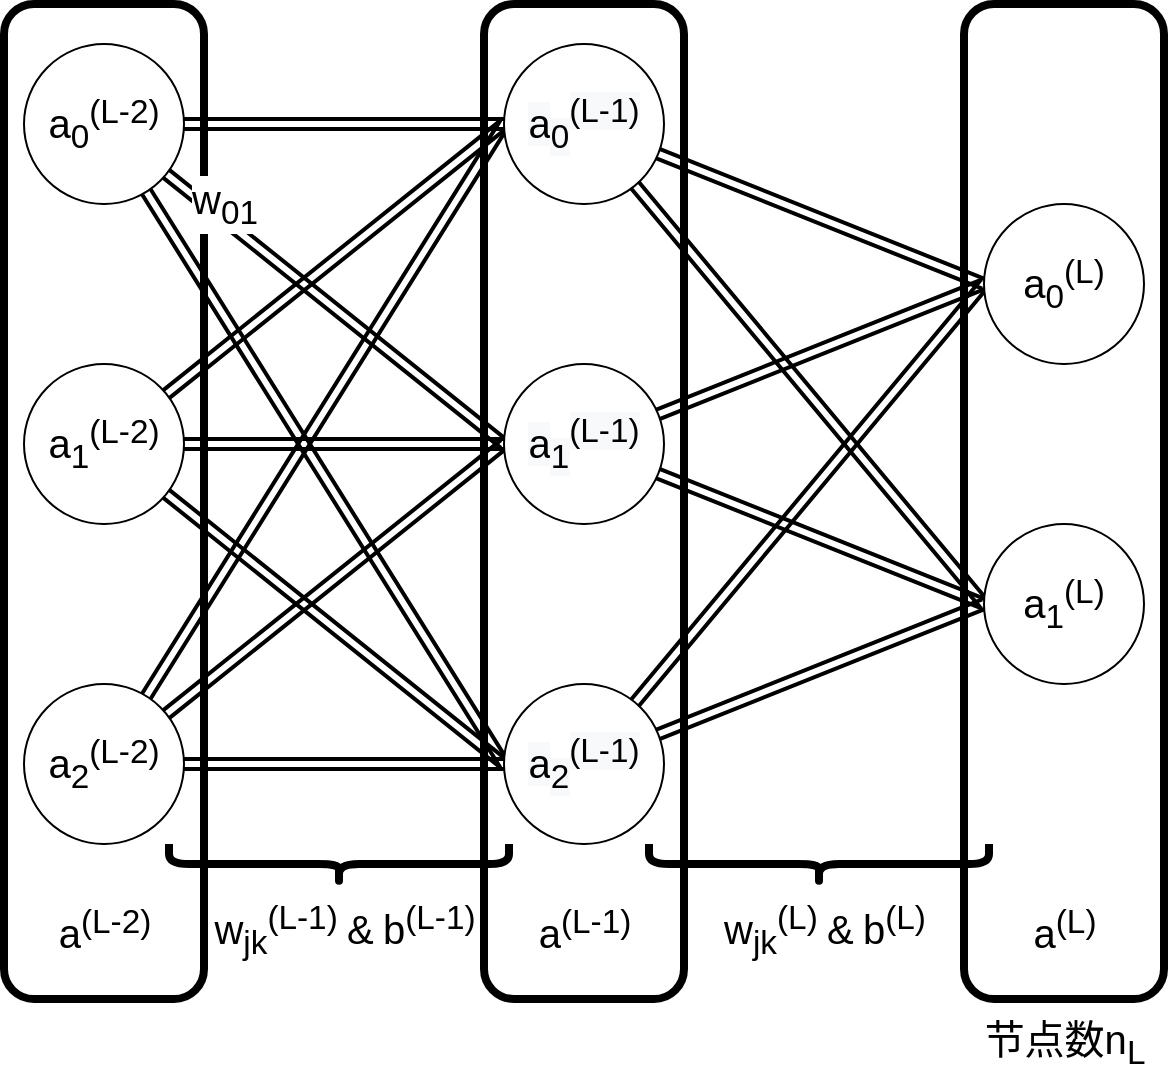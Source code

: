 <mxfile version="14.6.13" type="device" pages="2"><diagram id="k59d4pKHFKGtrZ9h0kl6" name="MPL结构图"><mxGraphModel dx="836" dy="644" grid="1" gridSize="10" guides="1" tooltips="1" connect="1" arrows="1" fold="1" page="1" pageScale="1" pageWidth="1169" pageHeight="827" math="0" shadow="0"><root><mxCell id="0"/><mxCell id="1" parent="0"/><mxCell id="XTNeGishHI0N2NLOKSFy-37" value="" style="rounded=1;whiteSpace=wrap;html=1;strokeWidth=4;" vertex="1" parent="1"><mxGeometry x="390" y="220" width="100" height="497.5" as="geometry"/></mxCell><mxCell id="XTNeGishHI0N2NLOKSFy-32" value="" style="rounded=1;whiteSpace=wrap;html=1;strokeWidth=4;" vertex="1" parent="1"><mxGeometry x="870" y="220" width="100" height="497.5" as="geometry"/></mxCell><mxCell id="XTNeGishHI0N2NLOKSFy-33" value="&lt;font style=&quot;font-size: 20px&quot;&gt;a&lt;sup&gt;(L)&lt;/sup&gt;&lt;/font&gt;" style="text;html=1;align=center;verticalAlign=middle;resizable=0;points=[];autosize=1;strokeColor=none;" vertex="1" parent="1"><mxGeometry x="895" y="667.5" width="50" height="30" as="geometry"/></mxCell><mxCell id="XTNeGishHI0N2NLOKSFy-28" value="" style="rounded=1;whiteSpace=wrap;html=1;strokeWidth=4;" vertex="1" parent="1"><mxGeometry x="630" y="220" width="100" height="497.5" as="geometry"/></mxCell><mxCell id="XTNeGishHI0N2NLOKSFy-10" style="edgeStyle=none;rounded=0;orthogonalLoop=1;jettySize=auto;html=1;entryX=0;entryY=0.5;entryDx=0;entryDy=0;strokeWidth=2;shape=link;" edge="1" parent="1" source="XTNeGishHI0N2NLOKSFy-1" target="XTNeGishHI0N2NLOKSFy-6"><mxGeometry relative="1" as="geometry"/></mxCell><mxCell id="XTNeGishHI0N2NLOKSFy-13" style="edgeStyle=none;shape=link;rounded=0;orthogonalLoop=1;jettySize=auto;html=1;strokeWidth=2;entryX=0;entryY=0.5;entryDx=0;entryDy=0;" edge="1" parent="1" source="XTNeGishHI0N2NLOKSFy-1" target="XTNeGishHI0N2NLOKSFy-5"><mxGeometry relative="1" as="geometry"/></mxCell><mxCell id="XTNeGishHI0N2NLOKSFy-15" style="edgeStyle=none;shape=link;rounded=0;orthogonalLoop=1;jettySize=auto;html=1;entryX=0;entryY=0.5;entryDx=0;entryDy=0;strokeWidth=2;" edge="1" parent="1" source="XTNeGishHI0N2NLOKSFy-1" target="XTNeGishHI0N2NLOKSFy-4"><mxGeometry relative="1" as="geometry"/></mxCell><mxCell id="XTNeGishHI0N2NLOKSFy-1" value="&lt;font style=&quot;font-size: 20px&quot;&gt;&lt;span style=&quot;font-family: &amp;#34;helvetica&amp;#34;&quot;&gt;a&lt;/span&gt;&lt;sub style=&quot;font-family: &amp;#34;helvetica&amp;#34;&quot;&gt;1&lt;/sub&gt;&lt;sup style=&quot;font-family: &amp;#34;helvetica&amp;#34;&quot;&gt;(L-2)&lt;/sup&gt;&lt;/font&gt;" style="ellipse;whiteSpace=wrap;html=1;aspect=fixed;" vertex="1" parent="1"><mxGeometry x="400" y="400" width="80" height="80" as="geometry"/></mxCell><mxCell id="XTNeGishHI0N2NLOKSFy-9" style="rounded=0;orthogonalLoop=1;jettySize=auto;html=1;entryX=0;entryY=0.5;entryDx=0;entryDy=0;shape=link;strokeWidth=2;" edge="1" parent="1" source="XTNeGishHI0N2NLOKSFy-2" target="XTNeGishHI0N2NLOKSFy-6"><mxGeometry relative="1" as="geometry"/></mxCell><mxCell id="XTNeGishHI0N2NLOKSFy-12" style="edgeStyle=none;shape=link;rounded=0;orthogonalLoop=1;jettySize=auto;html=1;strokeWidth=2;" edge="1" parent="1" source="XTNeGishHI0N2NLOKSFy-2" target="XTNeGishHI0N2NLOKSFy-5"><mxGeometry relative="1" as="geometry"/></mxCell><mxCell id="XTNeGishHI0N2NLOKSFy-16" value="&lt;font style=&quot;font-size: 20px&quot;&gt;w&lt;sub&gt;01&lt;/sub&gt;&lt;/font&gt;" style="edgeStyle=none;shape=link;rounded=0;orthogonalLoop=1;jettySize=auto;html=1;entryX=0;entryY=0.5;entryDx=0;entryDy=0;strokeWidth=2;" edge="1" parent="1" source="XTNeGishHI0N2NLOKSFy-2" target="XTNeGishHI0N2NLOKSFy-4"><mxGeometry x="-0.705" y="6" relative="1" as="geometry"><mxPoint as="offset"/></mxGeometry></mxCell><mxCell id="XTNeGishHI0N2NLOKSFy-2" value="&lt;font style=&quot;font-size: 20px&quot;&gt;&lt;span style=&quot;font-family: &amp;#34;helvetica&amp;#34;&quot;&gt;a&lt;/span&gt;&lt;sub style=&quot;font-family: &amp;#34;helvetica&amp;#34;&quot;&gt;0&lt;/sub&gt;&lt;sup style=&quot;font-family: &amp;#34;helvetica&amp;#34;&quot;&gt;(L-2)&lt;/sup&gt;&lt;/font&gt;" style="ellipse;whiteSpace=wrap;html=1;aspect=fixed;" vertex="1" parent="1"><mxGeometry x="400" y="240" width="80" height="80" as="geometry"/></mxCell><mxCell id="XTNeGishHI0N2NLOKSFy-11" style="edgeStyle=none;rounded=0;orthogonalLoop=1;jettySize=auto;html=1;entryX=0;entryY=0.5;entryDx=0;entryDy=0;shape=link;strokeWidth=2;" edge="1" parent="1" source="XTNeGishHI0N2NLOKSFy-3" target="XTNeGishHI0N2NLOKSFy-6"><mxGeometry relative="1" as="geometry"/></mxCell><mxCell id="XTNeGishHI0N2NLOKSFy-14" style="edgeStyle=none;shape=link;rounded=0;orthogonalLoop=1;jettySize=auto;html=1;entryX=0;entryY=0.5;entryDx=0;entryDy=0;strokeWidth=2;" edge="1" parent="1" source="XTNeGishHI0N2NLOKSFy-3" target="XTNeGishHI0N2NLOKSFy-5"><mxGeometry relative="1" as="geometry"/></mxCell><mxCell id="XTNeGishHI0N2NLOKSFy-17" style="edgeStyle=none;shape=link;rounded=0;orthogonalLoop=1;jettySize=auto;html=1;entryX=0;entryY=0.5;entryDx=0;entryDy=0;strokeWidth=2;" edge="1" parent="1" source="XTNeGishHI0N2NLOKSFy-3" target="XTNeGishHI0N2NLOKSFy-4"><mxGeometry relative="1" as="geometry"/></mxCell><mxCell id="XTNeGishHI0N2NLOKSFy-3" value="&lt;font style=&quot;font-size: 20px&quot;&gt;&lt;span style=&quot;font-family: &amp;#34;helvetica&amp;#34;&quot;&gt;a&lt;/span&gt;&lt;sub style=&quot;font-family: &amp;#34;helvetica&amp;#34;&quot;&gt;2&lt;/sub&gt;&lt;sup style=&quot;font-family: &amp;#34;helvetica&amp;#34;&quot;&gt;(L-2)&lt;/sup&gt;&lt;/font&gt;" style="ellipse;whiteSpace=wrap;html=1;aspect=fixed;" vertex="1" parent="1"><mxGeometry x="400" y="560" width="80" height="80" as="geometry"/></mxCell><mxCell id="XTNeGishHI0N2NLOKSFy-19" style="edgeStyle=none;shape=link;rounded=0;orthogonalLoop=1;jettySize=auto;html=1;entryX=0;entryY=0.5;entryDx=0;entryDy=0;strokeWidth=2;" edge="1" parent="1" source="XTNeGishHI0N2NLOKSFy-4" target="XTNeGishHI0N2NLOKSFy-7"><mxGeometry relative="1" as="geometry"/></mxCell><mxCell id="XTNeGishHI0N2NLOKSFy-22" style="edgeStyle=none;shape=link;rounded=0;orthogonalLoop=1;jettySize=auto;html=1;entryX=0;entryY=0.5;entryDx=0;entryDy=0;strokeWidth=2;" edge="1" parent="1" source="XTNeGishHI0N2NLOKSFy-4" target="XTNeGishHI0N2NLOKSFy-8"><mxGeometry relative="1" as="geometry"/></mxCell><mxCell id="XTNeGishHI0N2NLOKSFy-4" value="&lt;font style=&quot;font-size: 20px&quot;&gt;&lt;span style=&quot;color: rgb(0 , 0 , 0) ; font-style: normal ; font-weight: 400 ; letter-spacing: normal ; text-align: center ; text-indent: 0px ; text-transform: none ; word-spacing: 0px ; font-family: &amp;#34;helvetica&amp;#34; ; background-color: rgb(248 , 249 , 250) ; display: inline ; float: none&quot;&gt;a&lt;/span&gt;&lt;sub style=&quot;color: rgb(0 , 0 , 0) ; font-style: normal ; font-weight: 400 ; letter-spacing: normal ; text-align: center ; text-indent: 0px ; text-transform: none ; word-spacing: 0px ; font-family: &amp;#34;helvetica&amp;#34; ; background-color: rgb(248 , 249 , 250)&quot;&gt;1&lt;/sub&gt;&lt;sup style=&quot;color: rgb(0 , 0 , 0) ; font-style: normal ; font-weight: 400 ; letter-spacing: normal ; text-align: center ; text-indent: 0px ; text-transform: none ; word-spacing: 0px ; font-family: &amp;#34;helvetica&amp;#34; ; background-color: rgb(248 , 249 , 250)&quot;&gt;(L-1)&lt;/sup&gt;&lt;/font&gt;" style="ellipse;whiteSpace=wrap;html=1;aspect=fixed;" vertex="1" parent="1"><mxGeometry x="640" y="400" width="80" height="80" as="geometry"/></mxCell><mxCell id="XTNeGishHI0N2NLOKSFy-18" style="edgeStyle=none;shape=link;rounded=0;orthogonalLoop=1;jettySize=auto;html=1;entryX=0;entryY=0.5;entryDx=0;entryDy=0;strokeWidth=2;" edge="1" parent="1" source="XTNeGishHI0N2NLOKSFy-5" target="XTNeGishHI0N2NLOKSFy-7"><mxGeometry relative="1" as="geometry"/></mxCell><mxCell id="XTNeGishHI0N2NLOKSFy-21" style="edgeStyle=none;shape=link;rounded=0;orthogonalLoop=1;jettySize=auto;html=1;entryX=0;entryY=0.5;entryDx=0;entryDy=0;strokeWidth=2;" edge="1" parent="1" source="XTNeGishHI0N2NLOKSFy-5" target="XTNeGishHI0N2NLOKSFy-8"><mxGeometry relative="1" as="geometry"/></mxCell><mxCell id="XTNeGishHI0N2NLOKSFy-5" value="&lt;font style=&quot;font-size: 20px&quot;&gt;&lt;span style=&quot;color: rgb(0 , 0 , 0) ; font-family: &amp;#34;helvetica&amp;#34; ; font-style: normal ; font-weight: 400 ; letter-spacing: normal ; text-align: center ; text-indent: 0px ; text-transform: none ; word-spacing: 0px ; background-color: rgb(248 , 249 , 250) ; display: inline ; float: none&quot;&gt;a&lt;/span&gt;&lt;sub style=&quot;color: rgb(0 , 0 , 0) ; font-family: &amp;#34;helvetica&amp;#34; ; font-style: normal ; font-weight: 400 ; letter-spacing: normal ; text-align: center ; text-indent: 0px ; text-transform: none ; word-spacing: 0px ; background-color: rgb(248 , 249 , 250)&quot;&gt;0&lt;/sub&gt;&lt;sup style=&quot;color: rgb(0 , 0 , 0) ; font-family: &amp;#34;helvetica&amp;#34; ; font-style: normal ; font-weight: 400 ; letter-spacing: normal ; text-align: center ; text-indent: 0px ; text-transform: none ; word-spacing: 0px ; background-color: rgb(248 , 249 , 250)&quot;&gt;(L-1)&lt;/sup&gt;&lt;/font&gt;" style="ellipse;whiteSpace=wrap;html=1;aspect=fixed;" vertex="1" parent="1"><mxGeometry x="640" y="240" width="80" height="80" as="geometry"/></mxCell><mxCell id="XTNeGishHI0N2NLOKSFy-20" style="edgeStyle=none;shape=link;rounded=0;orthogonalLoop=1;jettySize=auto;html=1;entryX=0;entryY=0.5;entryDx=0;entryDy=0;strokeWidth=2;" edge="1" parent="1" source="XTNeGishHI0N2NLOKSFy-6" target="XTNeGishHI0N2NLOKSFy-7"><mxGeometry relative="1" as="geometry"/></mxCell><mxCell id="XTNeGishHI0N2NLOKSFy-23" style="edgeStyle=none;shape=link;rounded=0;orthogonalLoop=1;jettySize=auto;html=1;entryX=0;entryY=0.5;entryDx=0;entryDy=0;strokeWidth=2;" edge="1" parent="1" source="XTNeGishHI0N2NLOKSFy-6" target="XTNeGishHI0N2NLOKSFy-8"><mxGeometry relative="1" as="geometry"/></mxCell><mxCell id="XTNeGishHI0N2NLOKSFy-6" value="&lt;font style=&quot;font-size: 20px&quot;&gt;&lt;span style=&quot;color: rgb(0 , 0 , 0) ; font-style: normal ; font-weight: 400 ; letter-spacing: normal ; text-align: center ; text-indent: 0px ; text-transform: none ; word-spacing: 0px ; font-family: &amp;#34;helvetica&amp;#34; ; background-color: rgb(248 , 249 , 250) ; display: inline ; float: none&quot;&gt;a&lt;/span&gt;&lt;sub style=&quot;color: rgb(0 , 0 , 0) ; font-style: normal ; font-weight: 400 ; letter-spacing: normal ; text-align: center ; text-indent: 0px ; text-transform: none ; word-spacing: 0px ; font-family: &amp;#34;helvetica&amp;#34; ; background-color: rgb(248 , 249 , 250)&quot;&gt;2&lt;/sub&gt;&lt;sup style=&quot;color: rgb(0 , 0 , 0) ; font-style: normal ; font-weight: 400 ; letter-spacing: normal ; text-align: center ; text-indent: 0px ; text-transform: none ; word-spacing: 0px ; font-family: &amp;#34;helvetica&amp;#34; ; background-color: rgb(248 , 249 , 250)&quot;&gt;(L-1)&lt;/sup&gt;&lt;/font&gt;" style="ellipse;whiteSpace=wrap;html=1;aspect=fixed;" vertex="1" parent="1"><mxGeometry x="640" y="560" width="80" height="80" as="geometry"/></mxCell><mxCell id="XTNeGishHI0N2NLOKSFy-7" value="&lt;font style=&quot;font-size: 20px&quot;&gt;a&lt;sub&gt;0&lt;/sub&gt;&lt;sup&gt;(L)&lt;/sup&gt;&lt;/font&gt;" style="ellipse;whiteSpace=wrap;html=1;aspect=fixed;" vertex="1" parent="1"><mxGeometry x="880" y="320" width="80" height="80" as="geometry"/></mxCell><mxCell id="XTNeGishHI0N2NLOKSFy-8" value="&lt;font style=&quot;font-size: 20px&quot;&gt;a&lt;sub&gt;1&lt;/sub&gt;&lt;sup&gt;(L)&lt;/sup&gt;&lt;/font&gt;" style="ellipse;whiteSpace=wrap;html=1;aspect=fixed;" vertex="1" parent="1"><mxGeometry x="880" y="480" width="80" height="80" as="geometry"/></mxCell><mxCell id="XTNeGishHI0N2NLOKSFy-25" value="" style="shape=curlyBracket;whiteSpace=wrap;html=1;rounded=1;flipH=1;rotation=90;strokeWidth=4;" vertex="1" parent="1"><mxGeometry x="787.5" y="565" width="20" height="170" as="geometry"/></mxCell><mxCell id="XTNeGishHI0N2NLOKSFy-26" value="&lt;font style=&quot;font-size: 20px&quot;&gt;w&lt;sub&gt;jk&lt;/sub&gt;&lt;sup&gt;(L) &lt;/sup&gt;&amp;amp;&lt;sup&gt;&amp;nbsp;&lt;/sup&gt;b&lt;sup&gt;(L)&lt;br&gt;&lt;/sup&gt;&lt;/font&gt;" style="text;html=1;align=center;verticalAlign=middle;resizable=0;points=[];autosize=1;strokeColor=none;" vertex="1" parent="1"><mxGeometry x="740" y="667.5" width="120" height="30" as="geometry"/></mxCell><mxCell id="XTNeGishHI0N2NLOKSFy-29" value="&lt;font style=&quot;font-size: 20px&quot;&gt;a&lt;sup&gt;(L-1)&lt;/sup&gt;&lt;/font&gt;" style="text;html=1;align=center;verticalAlign=middle;resizable=0;points=[];autosize=1;strokeColor=none;" vertex="1" parent="1"><mxGeometry x="650" y="667.5" width="60" height="30" as="geometry"/></mxCell><mxCell id="XTNeGishHI0N2NLOKSFy-34" value="" style="shape=curlyBracket;whiteSpace=wrap;html=1;rounded=1;flipH=1;rotation=90;strokeWidth=4;" vertex="1" parent="1"><mxGeometry x="547.5" y="565" width="20" height="170" as="geometry"/></mxCell><mxCell id="XTNeGishHI0N2NLOKSFy-35" value="&lt;font style=&quot;font-size: 20px&quot;&gt;w&lt;sub&gt;jk&lt;/sub&gt;&lt;sup&gt;(L-1) &lt;/sup&gt;&amp;amp;&lt;sup&gt;&amp;nbsp;&lt;/sup&gt;b&lt;sup&gt;(L-1)&lt;br&gt;&lt;/sup&gt;&lt;/font&gt;" style="text;html=1;align=center;verticalAlign=middle;resizable=0;points=[];autosize=1;strokeColor=none;" vertex="1" parent="1"><mxGeometry x="485" y="667.5" width="150" height="30" as="geometry"/></mxCell><mxCell id="XTNeGishHI0N2NLOKSFy-36" value="&lt;font style=&quot;font-size: 20px&quot;&gt;a&lt;sup&gt;(L-2)&lt;/sup&gt;&lt;/font&gt;" style="text;html=1;align=center;verticalAlign=middle;resizable=0;points=[];autosize=1;strokeColor=none;" vertex="1" parent="1"><mxGeometry x="410" y="667.5" width="60" height="30" as="geometry"/></mxCell><mxCell id="gEdjgSwWqU2mmUKcnfZ4-1" value="&lt;font style=&quot;font-size: 20px&quot;&gt;节点数n&lt;sub&gt;L&lt;/sub&gt;&lt;/font&gt;&lt;span style=&quot;color: rgb(132 , 33 , 162) ; font-family: &amp;#34;lucida console&amp;#34; , &amp;#34;consolas&amp;#34; , &amp;#34;courier&amp;#34; , monospace ; font-size: 16px ; text-align: left ; background-color: rgb(255 , 255 , 255)&quot;&gt;&lt;/span&gt;&lt;span style=&quot;color: rgb(132 , 33 , 162) ; font-family: &amp;#34;lucida console&amp;#34; , &amp;#34;consolas&amp;#34; , &amp;#34;courier&amp;#34; , monospace ; font-size: 16px ; text-align: left ; background-color: rgb(255 , 255 , 255)&quot;&gt;&lt;/span&gt;&lt;span style=&quot;color: rgb(132 , 33 , 162) ; font-family: &amp;#34;lucida console&amp;#34; , &amp;#34;consolas&amp;#34; , &amp;#34;courier&amp;#34; , monospace ; font-size: 16px ; text-align: left ; background-color: rgb(255 , 255 , 255)&quot;&gt;&lt;/span&gt;" style="text;html=1;align=center;verticalAlign=middle;resizable=0;points=[];autosize=1;strokeColor=none;" vertex="1" parent="1"><mxGeometry x="870" y="730" width="100" height="20" as="geometry"/></mxCell></root></mxGraphModel></diagram><diagram id="5Er7nmk_inF20t2GB8Uy" name="MPL变量关系图"><mxGraphModel dx="577" dy="444" grid="1" gridSize="10" guides="1" tooltips="1" connect="1" arrows="1" fold="1" page="1" pageScale="1" pageWidth="1169" pageHeight="827" math="0" shadow="0"><root><mxCell id="9rWp1EZN7PJWVU4uR3r9-0"/><mxCell id="9rWp1EZN7PJWVU4uR3r9-1" parent="9rWp1EZN7PJWVU4uR3r9-0"/><mxCell id="AiKT9n5BuowfUcuYsfoC-28" style="edgeStyle=none;rounded=0;orthogonalLoop=1;jettySize=auto;html=1;entryX=0;entryY=0.5;entryDx=0;entryDy=0;endArrow=none;endFill=0;strokeWidth=2;" edge="1" parent="9rWp1EZN7PJWVU4uR3r9-1" source="AiKT9n5BuowfUcuYsfoC-7" target="AiKT9n5BuowfUcuYsfoC-13"><mxGeometry relative="1" as="geometry"/></mxCell><mxCell id="AiKT9n5BuowfUcuYsfoC-31" style="edgeStyle=none;rounded=0;orthogonalLoop=1;jettySize=auto;html=1;entryX=0;entryY=0.5;entryDx=0;entryDy=0;endArrow=none;endFill=0;strokeWidth=2;" edge="1" parent="9rWp1EZN7PJWVU4uR3r9-1" source="AiKT9n5BuowfUcuYsfoC-7" target="AiKT9n5BuowfUcuYsfoC-10"><mxGeometry relative="1" as="geometry"/></mxCell><mxCell id="AiKT9n5BuowfUcuYsfoC-35" style="edgeStyle=none;rounded=0;orthogonalLoop=1;jettySize=auto;html=1;entryX=0;entryY=0.5;entryDx=0;entryDy=0;endArrow=none;endFill=0;strokeWidth=2;" edge="1" parent="9rWp1EZN7PJWVU4uR3r9-1" source="AiKT9n5BuowfUcuYsfoC-7" target="AiKT9n5BuowfUcuYsfoC-9"><mxGeometry relative="1" as="geometry"/></mxCell><mxCell id="AiKT9n5BuowfUcuYsfoC-7" value="" style="shape=ext;double=1;rounded=0;whiteSpace=wrap;html=1;strokeWidth=4;" vertex="1" parent="9rWp1EZN7PJWVU4uR3r9-1"><mxGeometry x="250" y="290" width="70" height="50" as="geometry"/></mxCell><mxCell id="AiKT9n5BuowfUcuYsfoC-25" style="edgeStyle=none;rounded=0;orthogonalLoop=1;jettySize=auto;html=1;endArrow=none;endFill=0;strokeWidth=2;entryX=0;entryY=0.5;entryDx=0;entryDy=0;" edge="1" parent="9rWp1EZN7PJWVU4uR3r9-1" source="AiKT9n5BuowfUcuYsfoC-3" target="AiKT9n5BuowfUcuYsfoC-13"><mxGeometry relative="1" as="geometry"/></mxCell><mxCell id="AiKT9n5BuowfUcuYsfoC-29" style="edgeStyle=none;rounded=0;orthogonalLoop=1;jettySize=auto;html=1;entryX=0;entryY=0.5;entryDx=0;entryDy=0;endArrow=none;endFill=0;strokeWidth=2;" edge="1" parent="9rWp1EZN7PJWVU4uR3r9-1" source="AiKT9n5BuowfUcuYsfoC-3" target="AiKT9n5BuowfUcuYsfoC-10"><mxGeometry relative="1" as="geometry"/></mxCell><mxCell id="AiKT9n5BuowfUcuYsfoC-32" style="edgeStyle=none;rounded=0;orthogonalLoop=1;jettySize=auto;html=1;entryX=0;entryY=0.5;entryDx=0;entryDy=0;endArrow=none;endFill=0;strokeWidth=2;" edge="1" parent="9rWp1EZN7PJWVU4uR3r9-1" source="AiKT9n5BuowfUcuYsfoC-3" target="AiKT9n5BuowfUcuYsfoC-9"><mxGeometry relative="1" as="geometry"/></mxCell><mxCell id="AiKT9n5BuowfUcuYsfoC-3" value="" style="shape=ext;double=1;rounded=0;whiteSpace=wrap;html=1;strokeWidth=4;" vertex="1" parent="9rWp1EZN7PJWVU4uR3r9-1"><mxGeometry x="250" y="110" width="70" height="50" as="geometry"/></mxCell><mxCell id="AiKT9n5BuowfUcuYsfoC-0" value="&lt;font style=&quot;font-size: 20px&quot;&gt;w&lt;sup&gt;(L-1)&lt;/sup&gt;&lt;sup&gt;&lt;br&gt;&lt;/sup&gt;&lt;/font&gt;" style="text;html=1;align=center;verticalAlign=middle;resizable=0;points=[];autosize=1;strokeColor=none;" vertex="1" parent="9rWp1EZN7PJWVU4uR3r9-1"><mxGeometry x="250" y="120" width="70" height="30" as="geometry"/></mxCell><mxCell id="AiKT9n5BuowfUcuYsfoC-1" value="&lt;font style=&quot;font-size: 20px&quot;&gt;&lt;span style=&quot;color: rgb(0 , 0 , 0) ; font-family: &amp;#34;helvetica&amp;#34; ; font-style: normal ; font-weight: 400 ; letter-spacing: normal ; text-align: center ; text-indent: 0px ; text-transform: none ; word-spacing: 0px ; background-color: rgb(248 , 249 , 250) ; display: inline ; float: none&quot;&gt;b&lt;/span&gt;&lt;sup style=&quot;color: rgb(0 , 0 , 0) ; font-family: &amp;#34;helvetica&amp;#34; ; font-style: normal ; font-weight: 400 ; letter-spacing: normal ; text-align: center ; text-indent: 0px ; text-transform: none ; word-spacing: 0px ; background-color: rgb(248 , 249 , 250)&quot;&gt;(L-1)&lt;/sup&gt;&lt;/font&gt;" style="text;whiteSpace=wrap;html=1;" vertex="1" parent="9rWp1EZN7PJWVU4uR3r9-1"><mxGeometry x="260" y="300" width="60" height="30" as="geometry"/></mxCell><mxCell id="AiKT9n5BuowfUcuYsfoC-30" style="edgeStyle=none;rounded=0;orthogonalLoop=1;jettySize=auto;html=1;entryX=0;entryY=0.5;entryDx=0;entryDy=0;endArrow=none;endFill=0;strokeWidth=2;" edge="1" parent="9rWp1EZN7PJWVU4uR3r9-1" source="AiKT9n5BuowfUcuYsfoC-4" target="AiKT9n5BuowfUcuYsfoC-10"><mxGeometry relative="1" as="geometry"/></mxCell><mxCell id="AiKT9n5BuowfUcuYsfoC-34" style="edgeStyle=none;rounded=0;orthogonalLoop=1;jettySize=auto;html=1;entryX=0.015;entryY=0.584;entryDx=0;entryDy=0;entryPerimeter=0;endArrow=none;endFill=0;strokeWidth=2;" edge="1" parent="9rWp1EZN7PJWVU4uR3r9-1" source="AiKT9n5BuowfUcuYsfoC-4" target="AiKT9n5BuowfUcuYsfoC-9"><mxGeometry relative="1" as="geometry"/></mxCell><mxCell id="AiKT9n5BuowfUcuYsfoC-4" value="" style="shape=ext;double=1;rounded=0;whiteSpace=wrap;html=1;strokeWidth=4;" vertex="1" parent="9rWp1EZN7PJWVU4uR3r9-1"><mxGeometry x="250" y="200" width="70" height="50" as="geometry"/></mxCell><mxCell id="AiKT9n5BuowfUcuYsfoC-26" style="edgeStyle=none;rounded=0;orthogonalLoop=1;jettySize=auto;html=1;entryX=0;entryY=0.5;entryDx=0;entryDy=0;endArrow=none;endFill=0;strokeWidth=2;" edge="1" parent="9rWp1EZN7PJWVU4uR3r9-1" source="AiKT9n5BuowfUcuYsfoC-6" target="AiKT9n5BuowfUcuYsfoC-13"><mxGeometry relative="1" as="geometry"/></mxCell><mxCell id="AiKT9n5BuowfUcuYsfoC-6" value="&lt;font style=&quot;font-size: 20px&quot;&gt;&lt;span style=&quot;color: rgb(0 , 0 , 0) ; font-family: &amp;#34;helvetica&amp;#34; ; font-style: normal ; font-weight: 400 ; letter-spacing: normal ; text-align: center ; text-indent: 0px ; text-transform: none ; word-spacing: 0px ; background-color: rgb(248 , 249 , 250) ; display: inline ; float: none&quot;&gt;a&lt;/span&gt;&lt;sup style=&quot;color: rgb(0 , 0 , 0) ; font-family: &amp;#34;helvetica&amp;#34; ; font-style: normal ; font-weight: 400 ; letter-spacing: normal ; text-align: center ; text-indent: 0px ; text-transform: none ; word-spacing: 0px ; background-color: rgb(248 , 249 , 250)&quot;&gt;(L-2)&lt;/sup&gt;&lt;/font&gt;" style="text;whiteSpace=wrap;html=1;" vertex="1" parent="9rWp1EZN7PJWVU4uR3r9-1"><mxGeometry x="260" y="210" width="60" height="30" as="geometry"/></mxCell><mxCell id="AiKT9n5BuowfUcuYsfoC-38" style="edgeStyle=none;rounded=0;orthogonalLoop=1;jettySize=auto;html=1;entryX=0;entryY=0.5;entryDx=0;entryDy=0;endArrow=none;endFill=0;strokeWidth=2;" edge="1" parent="9rWp1EZN7PJWVU4uR3r9-1" source="AiKT9n5BuowfUcuYsfoC-9" target="AiKT9n5BuowfUcuYsfoC-15"><mxGeometry relative="1" as="geometry"/></mxCell><mxCell id="AiKT9n5BuowfUcuYsfoC-9" value="" style="shape=ext;double=1;rounded=0;whiteSpace=wrap;html=1;strokeWidth=4;" vertex="1" parent="9rWp1EZN7PJWVU4uR3r9-1"><mxGeometry x="440" y="290" width="70" height="50" as="geometry"/></mxCell><mxCell id="AiKT9n5BuowfUcuYsfoC-36" style="edgeStyle=none;rounded=0;orthogonalLoop=1;jettySize=auto;html=1;entryX=0;entryY=0.5;entryDx=0;entryDy=0;endArrow=none;endFill=0;strokeWidth=2;" edge="1" parent="9rWp1EZN7PJWVU4uR3r9-1" source="AiKT9n5BuowfUcuYsfoC-10" target="AiKT9n5BuowfUcuYsfoC-15"><mxGeometry relative="1" as="geometry"/></mxCell><mxCell id="AiKT9n5BuowfUcuYsfoC-10" value="" style="shape=ext;double=1;rounded=0;whiteSpace=wrap;html=1;strokeWidth=4;" vertex="1" parent="9rWp1EZN7PJWVU4uR3r9-1"><mxGeometry x="440" y="110" width="70" height="50" as="geometry"/></mxCell><mxCell id="AiKT9n5BuowfUcuYsfoC-11" value="&lt;font style=&quot;font-size: 20px&quot;&gt;w&lt;sup&gt;(L)&lt;/sup&gt;&lt;sup&gt;&lt;br&gt;&lt;/sup&gt;&lt;/font&gt;" style="text;html=1;align=center;verticalAlign=middle;resizable=0;points=[];autosize=1;strokeColor=none;" vertex="1" parent="9rWp1EZN7PJWVU4uR3r9-1"><mxGeometry x="450" y="120" width="50" height="30" as="geometry"/></mxCell><mxCell id="AiKT9n5BuowfUcuYsfoC-12" value="&lt;font style=&quot;font-size: 20px&quot;&gt;&lt;span style=&quot;color: rgb(0 , 0 , 0) ; font-family: &amp;#34;helvetica&amp;#34; ; font-style: normal ; font-weight: 400 ; letter-spacing: normal ; text-align: center ; text-indent: 0px ; text-transform: none ; word-spacing: 0px ; background-color: rgb(248 , 249 , 250) ; display: inline ; float: none&quot;&gt;b&lt;/span&gt;&lt;sup style=&quot;color: rgb(0 , 0 , 0) ; font-family: &amp;#34;helvetica&amp;#34; ; font-style: normal ; font-weight: 400 ; letter-spacing: normal ; text-align: center ; text-indent: 0px ; text-transform: none ; word-spacing: 0px ; background-color: rgb(248 , 249 , 250)&quot;&gt;(L)&lt;/sup&gt;&lt;/font&gt;" style="text;whiteSpace=wrap;html=1;" vertex="1" parent="9rWp1EZN7PJWVU4uR3r9-1"><mxGeometry x="450" y="300" width="60" height="30" as="geometry"/></mxCell><mxCell id="AiKT9n5BuowfUcuYsfoC-37" style="edgeStyle=none;rounded=0;orthogonalLoop=1;jettySize=auto;html=1;entryX=0;entryY=0.5;entryDx=0;entryDy=0;endArrow=none;endFill=0;strokeWidth=2;" edge="1" parent="9rWp1EZN7PJWVU4uR3r9-1" source="AiKT9n5BuowfUcuYsfoC-13" target="AiKT9n5BuowfUcuYsfoC-15"><mxGeometry relative="1" as="geometry"/></mxCell><mxCell id="AiKT9n5BuowfUcuYsfoC-13" value="" style="shape=ext;double=1;rounded=0;whiteSpace=wrap;html=1;strokeWidth=4;" vertex="1" parent="9rWp1EZN7PJWVU4uR3r9-1"><mxGeometry x="440" y="200" width="70" height="50" as="geometry"/></mxCell><mxCell id="AiKT9n5BuowfUcuYsfoC-14" value="&lt;font style=&quot;font-size: 20px&quot;&gt;&lt;span style=&quot;color: rgb(0 , 0 , 0) ; font-family: &amp;#34;helvetica&amp;#34; ; font-style: normal ; font-weight: 400 ; letter-spacing: normal ; text-align: center ; text-indent: 0px ; text-transform: none ; word-spacing: 0px ; background-color: rgb(248 , 249 , 250) ; display: inline ; float: none&quot;&gt;a&lt;/span&gt;&lt;sup style=&quot;color: rgb(0 , 0 , 0) ; font-family: &amp;#34;helvetica&amp;#34; ; font-style: normal ; font-weight: 400 ; letter-spacing: normal ; text-align: center ; text-indent: 0px ; text-transform: none ; word-spacing: 0px ; background-color: rgb(248 , 249 , 250)&quot;&gt;(L-1)&lt;/sup&gt;&lt;/font&gt;" style="text;whiteSpace=wrap;html=1;" vertex="1" parent="9rWp1EZN7PJWVU4uR3r9-1"><mxGeometry x="450" y="210" width="60" height="30" as="geometry"/></mxCell><mxCell id="AiKT9n5BuowfUcuYsfoC-39" style="edgeStyle=none;rounded=0;orthogonalLoop=1;jettySize=auto;html=1;endArrow=none;endFill=0;strokeWidth=2;" edge="1" parent="9rWp1EZN7PJWVU4uR3r9-1" source="AiKT9n5BuowfUcuYsfoC-15" target="AiKT9n5BuowfUcuYsfoC-17"><mxGeometry relative="1" as="geometry"/></mxCell><mxCell id="AiKT9n5BuowfUcuYsfoC-15" value="" style="shape=ext;double=1;rounded=0;whiteSpace=wrap;html=1;strokeWidth=4;" vertex="1" parent="9rWp1EZN7PJWVU4uR3r9-1"><mxGeometry x="585" y="200" width="70" height="50" as="geometry"/></mxCell><mxCell id="AiKT9n5BuowfUcuYsfoC-16" value="&lt;font&gt;&lt;span style=&quot;color: rgb(0 , 0 , 0) ; font-family: &amp;#34;helvetica&amp;#34; ; font-style: normal ; font-weight: 400 ; letter-spacing: normal ; text-align: center ; text-indent: 0px ; text-transform: none ; word-spacing: 0px ; background-color: rgb(248 , 249 , 250)&quot;&gt;&lt;span style=&quot;font-size: 20px&quot;&gt;z&lt;sup&gt;(L)&lt;/sup&gt;&lt;/span&gt;&lt;/span&gt;&lt;/font&gt;" style="text;whiteSpace=wrap;html=1;" vertex="1" parent="9rWp1EZN7PJWVU4uR3r9-1"><mxGeometry x="595" y="210" width="60" height="40" as="geometry"/></mxCell><mxCell id="AiKT9n5BuowfUcuYsfoC-41" style="edgeStyle=none;rounded=0;orthogonalLoop=1;jettySize=auto;html=1;entryX=0;entryY=0.5;entryDx=0;entryDy=0;endArrow=none;endFill=0;strokeWidth=2;" edge="1" parent="9rWp1EZN7PJWVU4uR3r9-1" source="AiKT9n5BuowfUcuYsfoC-17" target="AiKT9n5BuowfUcuYsfoC-21"><mxGeometry relative="1" as="geometry"/></mxCell><mxCell id="AiKT9n5BuowfUcuYsfoC-17" value="" style="shape=ext;double=1;rounded=0;whiteSpace=wrap;html=1;strokeWidth=4;" vertex="1" parent="9rWp1EZN7PJWVU4uR3r9-1"><mxGeometry x="710" y="200" width="70" height="50" as="geometry"/></mxCell><mxCell id="AiKT9n5BuowfUcuYsfoC-18" value="&lt;font style=&quot;font-size: 20px&quot;&gt;&lt;span style=&quot;color: rgb(0 , 0 , 0) ; font-family: &amp;#34;helvetica&amp;#34; ; font-style: normal ; font-weight: 400 ; letter-spacing: normal ; text-align: center ; text-indent: 0px ; text-transform: none ; word-spacing: 0px ; background-color: rgb(248 , 249 , 250) ; display: inline ; float: none&quot;&gt;a&lt;/span&gt;&lt;sup style=&quot;color: rgb(0 , 0 , 0) ; font-family: &amp;#34;helvetica&amp;#34; ; font-style: normal ; font-weight: 400 ; letter-spacing: normal ; text-align: center ; text-indent: 0px ; text-transform: none ; word-spacing: 0px ; background-color: rgb(248 , 249 , 250)&quot;&gt;(L-1)&lt;/sup&gt;&lt;/font&gt;" style="text;whiteSpace=wrap;html=1;" vertex="1" parent="9rWp1EZN7PJWVU4uR3r9-1"><mxGeometry x="720" y="210" width="60" height="30" as="geometry"/></mxCell><mxCell id="AiKT9n5BuowfUcuYsfoC-40" style="edgeStyle=none;rounded=0;orthogonalLoop=1;jettySize=auto;html=1;entryX=0;entryY=0.5;entryDx=0;entryDy=0;endArrow=none;endFill=0;strokeWidth=2;" edge="1" parent="9rWp1EZN7PJWVU4uR3r9-1" source="AiKT9n5BuowfUcuYsfoC-19" target="AiKT9n5BuowfUcuYsfoC-21"><mxGeometry relative="1" as="geometry"/></mxCell><mxCell id="AiKT9n5BuowfUcuYsfoC-19" value="" style="shape=ext;double=1;rounded=0;whiteSpace=wrap;html=1;strokeWidth=4;" vertex="1" parent="9rWp1EZN7PJWVU4uR3r9-1"><mxGeometry x="710" y="290" width="70" height="50" as="geometry"/></mxCell><mxCell id="AiKT9n5BuowfUcuYsfoC-20" value="&lt;div style=&quot;text-align: center&quot;&gt;&lt;span style=&quot;font-size: 20px&quot;&gt;&lt;font face=&quot;helvetica&quot;&gt;y&lt;/font&gt;&lt;/span&gt;&lt;/div&gt;" style="text;whiteSpace=wrap;html=1;" vertex="1" parent="9rWp1EZN7PJWVU4uR3r9-1"><mxGeometry x="735" y="300" width="20" height="30" as="geometry"/></mxCell><mxCell id="AiKT9n5BuowfUcuYsfoC-21" value="" style="shape=ext;double=1;rounded=0;whiteSpace=wrap;html=1;strokeWidth=4;" vertex="1" parent="9rWp1EZN7PJWVU4uR3r9-1"><mxGeometry x="840" y="240" width="70" height="50" as="geometry"/></mxCell><mxCell id="AiKT9n5BuowfUcuYsfoC-22" value="&lt;div style=&quot;text-align: center&quot;&gt;&lt;span style=&quot;font-size: 20px&quot;&gt;&lt;font face=&quot;helvetica&quot;&gt;C&lt;sub&gt;0&lt;/sub&gt;&lt;/font&gt;&lt;/span&gt;&lt;/div&gt;" style="text;whiteSpace=wrap;html=1;" vertex="1" parent="9rWp1EZN7PJWVU4uR3r9-1"><mxGeometry x="865" y="250" width="20" height="30" as="geometry"/></mxCell></root></mxGraphModel></diagram></mxfile>